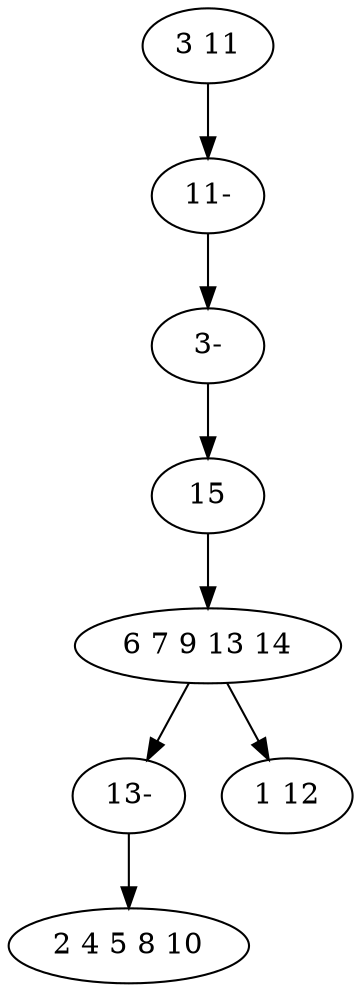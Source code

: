 digraph true_tree {
	"0" -> "5"
	"1" -> "2"
	"2" -> "6"
	"2" -> "4"
	"5" -> "7"
	"6" -> "3"
	"7" -> "1"
	"0" [label="3 11"];
	"1" [label="15"];
	"2" [label="6 7 9 13 14"];
	"3" [label="2 4 5 8 10"];
	"4" [label="1 12"];
	"5" [label="11-"];
	"6" [label="13-"];
	"7" [label="3-"];
}
